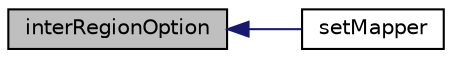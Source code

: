 digraph "interRegionOption"
{
  bgcolor="transparent";
  edge [fontname="Helvetica",fontsize="10",labelfontname="Helvetica",labelfontsize="10"];
  node [fontname="Helvetica",fontsize="10",shape=record];
  rankdir="LR";
  Node1 [label="interRegionOption",height=0.2,width=0.4,color="black", fillcolor="grey75", style="filled", fontcolor="black"];
  Node1 -> Node2 [dir="back",color="midnightblue",fontsize="10",style="solid",fontname="Helvetica"];
  Node2 [label="setMapper",height=0.2,width=0.4,color="black",URL="$a01182.html#ac6186227550ab8ec13a40969486e0a6f",tooltip="Set the mesh to mesh interpolation object. "];
}
